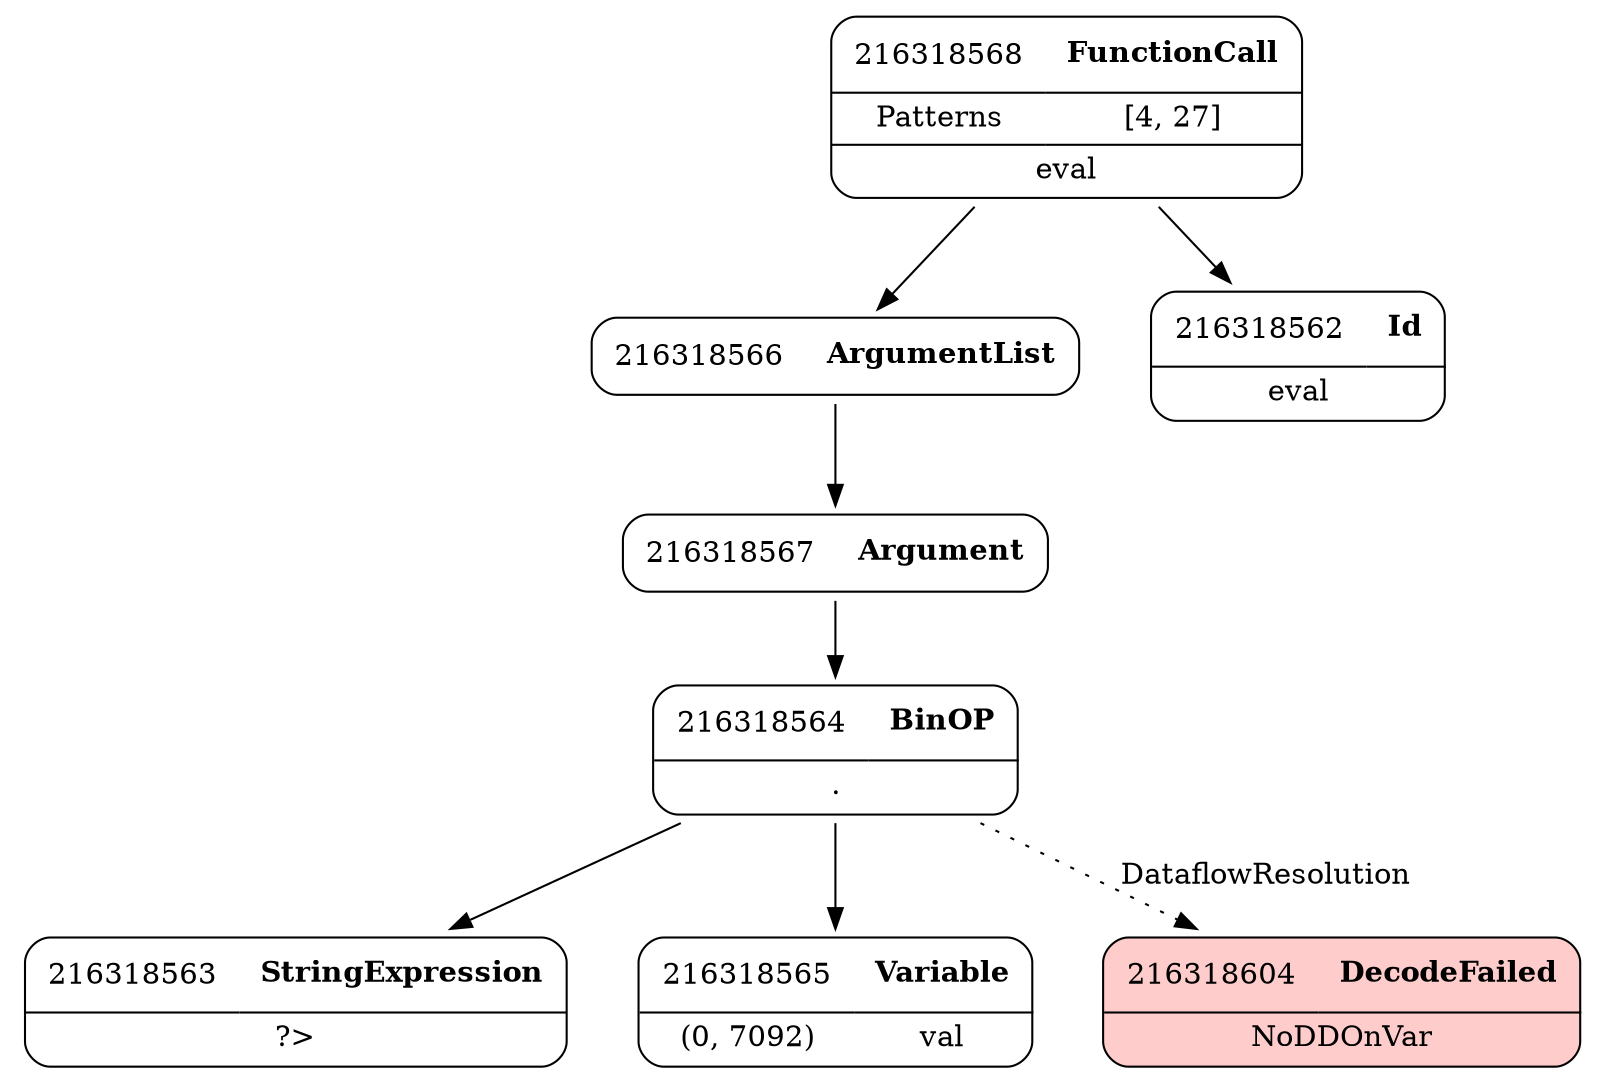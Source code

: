 digraph ast {
node [shape=none];
216318564 [label=<<TABLE border='1' cellspacing='0' cellpadding='10' style='rounded' ><TR><TD border='0'>216318564</TD><TD border='0'><B>BinOP</B></TD></TR><HR/><TR><TD border='0' cellpadding='5' colspan='2'>.</TD></TR></TABLE>>];
216318564 -> 216318563 [weight=2];
216318564 -> 216318565 [weight=2];
216318564 -> 216318604 [style=dotted,label=DataflowResolution];
216318565 [label=<<TABLE border='1' cellspacing='0' cellpadding='10' style='rounded' ><TR><TD border='0'>216318565</TD><TD border='0'><B>Variable</B></TD></TR><HR/><TR><TD border='0' cellpadding='5'>(0, 7092)</TD><TD border='0' cellpadding='5'>val</TD></TR></TABLE>>];
216318566 [label=<<TABLE border='1' cellspacing='0' cellpadding='10' style='rounded' ><TR><TD border='0'>216318566</TD><TD border='0'><B>ArgumentList</B></TD></TR></TABLE>>];
216318566 -> 216318567 [weight=2];
216318567 [label=<<TABLE border='1' cellspacing='0' cellpadding='10' style='rounded' ><TR><TD border='0'>216318567</TD><TD border='0'><B>Argument</B></TD></TR></TABLE>>];
216318567 -> 216318564 [weight=2];
216318562 [label=<<TABLE border='1' cellspacing='0' cellpadding='10' style='rounded' ><TR><TD border='0'>216318562</TD><TD border='0'><B>Id</B></TD></TR><HR/><TR><TD border='0' cellpadding='5' colspan='2'>eval</TD></TR></TABLE>>];
216318563 [label=<<TABLE border='1' cellspacing='0' cellpadding='10' style='rounded' ><TR><TD border='0'>216318563</TD><TD border='0'><B>StringExpression</B></TD></TR><HR/><TR><TD border='0' cellpadding='5' colspan='2'>?&gt;</TD></TR></TABLE>>];
216318604 [label=<<TABLE border='1' cellspacing='0' cellpadding='10' style='rounded' bgcolor='#FFCCCC' ><TR><TD border='0'>216318604</TD><TD border='0'><B>DecodeFailed</B></TD></TR><HR/><TR><TD border='0' cellpadding='5' colspan='2'>NoDDOnVar</TD></TR></TABLE>>];
216318568 [label=<<TABLE border='1' cellspacing='0' cellpadding='10' style='rounded' ><TR><TD border='0'>216318568</TD><TD border='0'><B>FunctionCall</B></TD></TR><HR/><TR><TD border='0' cellpadding='5'>Patterns</TD><TD border='0' cellpadding='5'>[4, 27]</TD></TR><HR/><TR><TD border='0' cellpadding='5' colspan='2'>eval</TD></TR></TABLE>>];
216318568 -> 216318562 [weight=2];
216318568 -> 216318566 [weight=2];
}
